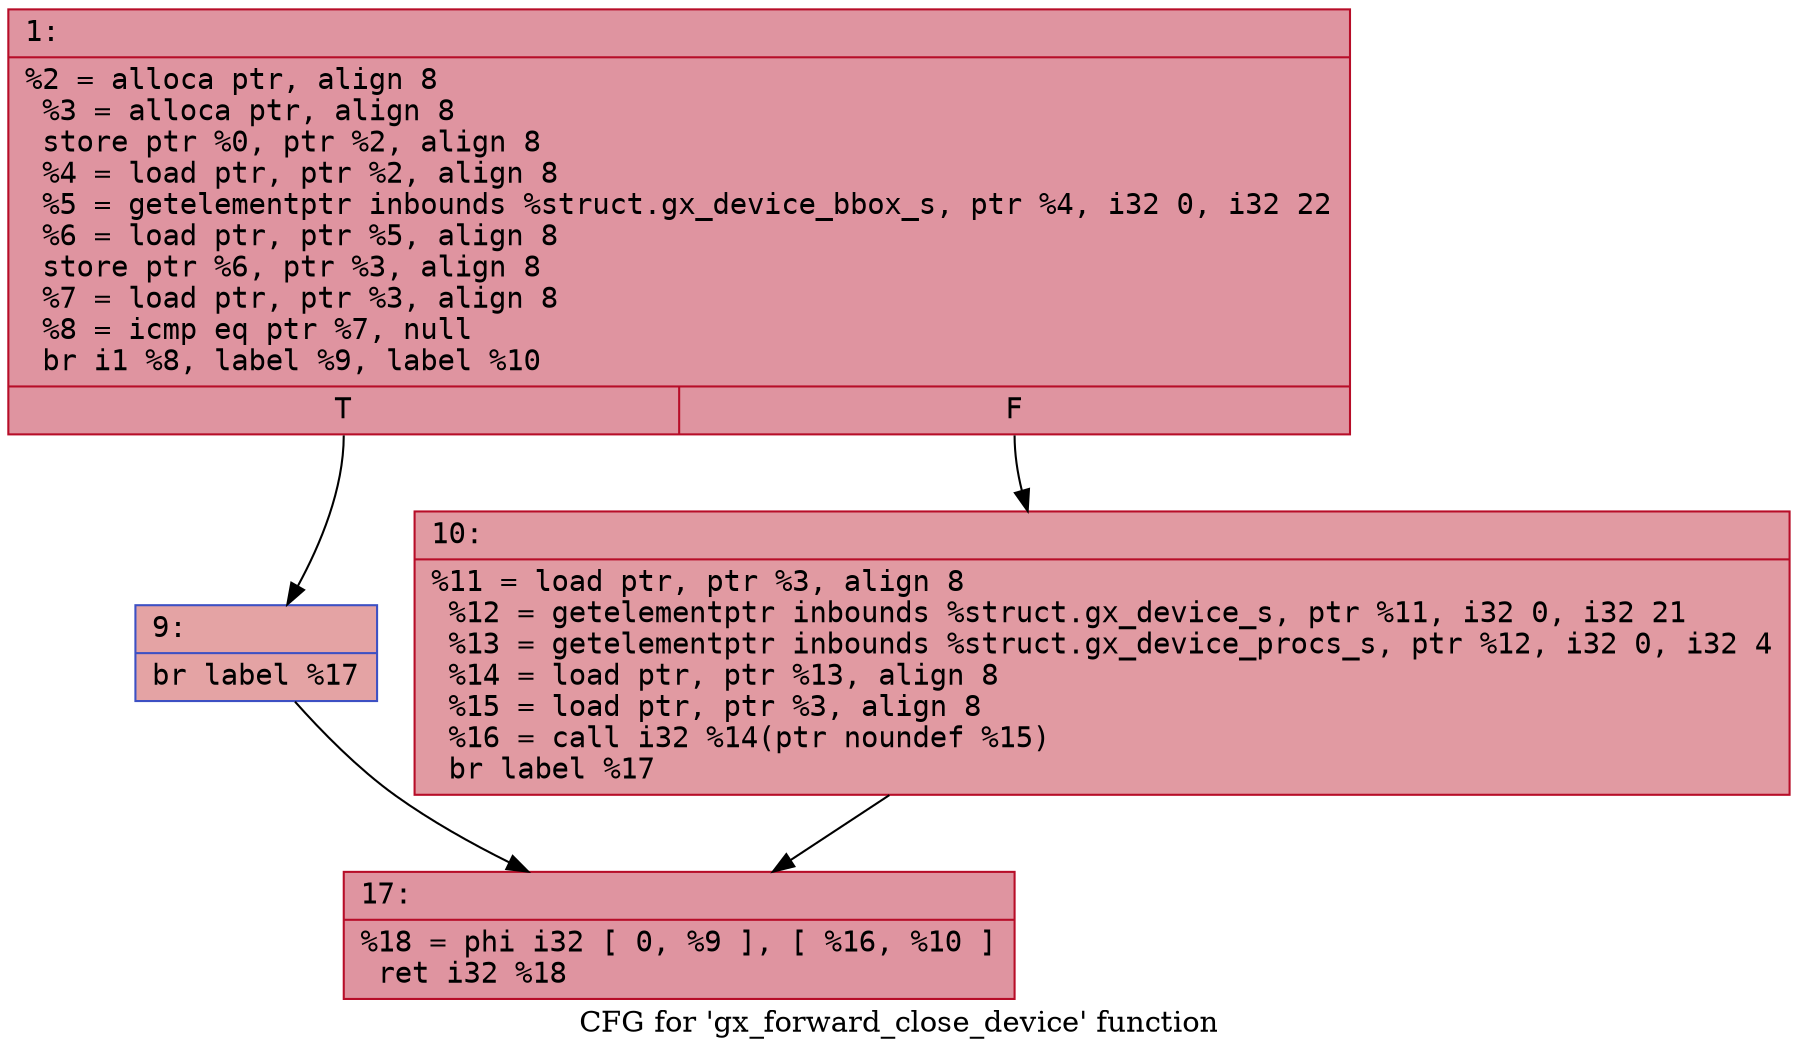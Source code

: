 digraph "CFG for 'gx_forward_close_device' function" {
	label="CFG for 'gx_forward_close_device' function";

	Node0x60000323e9e0 [shape=record,color="#b70d28ff", style=filled, fillcolor="#b70d2870" fontname="Courier",label="{1:\l|  %2 = alloca ptr, align 8\l  %3 = alloca ptr, align 8\l  store ptr %0, ptr %2, align 8\l  %4 = load ptr, ptr %2, align 8\l  %5 = getelementptr inbounds %struct.gx_device_bbox_s, ptr %4, i32 0, i32 22\l  %6 = load ptr, ptr %5, align 8\l  store ptr %6, ptr %3, align 8\l  %7 = load ptr, ptr %3, align 8\l  %8 = icmp eq ptr %7, null\l  br i1 %8, label %9, label %10\l|{<s0>T|<s1>F}}"];
	Node0x60000323e9e0:s0 -> Node0x60000323ea30[tooltip="1 -> 9\nProbability 37.50%" ];
	Node0x60000323e9e0:s1 -> Node0x60000323ea80[tooltip="1 -> 10\nProbability 62.50%" ];
	Node0x60000323ea30 [shape=record,color="#3d50c3ff", style=filled, fillcolor="#c32e3170" fontname="Courier",label="{9:\l|  br label %17\l}"];
	Node0x60000323ea30 -> Node0x60000323ead0[tooltip="9 -> 17\nProbability 100.00%" ];
	Node0x60000323ea80 [shape=record,color="#b70d28ff", style=filled, fillcolor="#bb1b2c70" fontname="Courier",label="{10:\l|  %11 = load ptr, ptr %3, align 8\l  %12 = getelementptr inbounds %struct.gx_device_s, ptr %11, i32 0, i32 21\l  %13 = getelementptr inbounds %struct.gx_device_procs_s, ptr %12, i32 0, i32 4\l  %14 = load ptr, ptr %13, align 8\l  %15 = load ptr, ptr %3, align 8\l  %16 = call i32 %14(ptr noundef %15)\l  br label %17\l}"];
	Node0x60000323ea80 -> Node0x60000323ead0[tooltip="10 -> 17\nProbability 100.00%" ];
	Node0x60000323ead0 [shape=record,color="#b70d28ff", style=filled, fillcolor="#b70d2870" fontname="Courier",label="{17:\l|  %18 = phi i32 [ 0, %9 ], [ %16, %10 ]\l  ret i32 %18\l}"];
}
